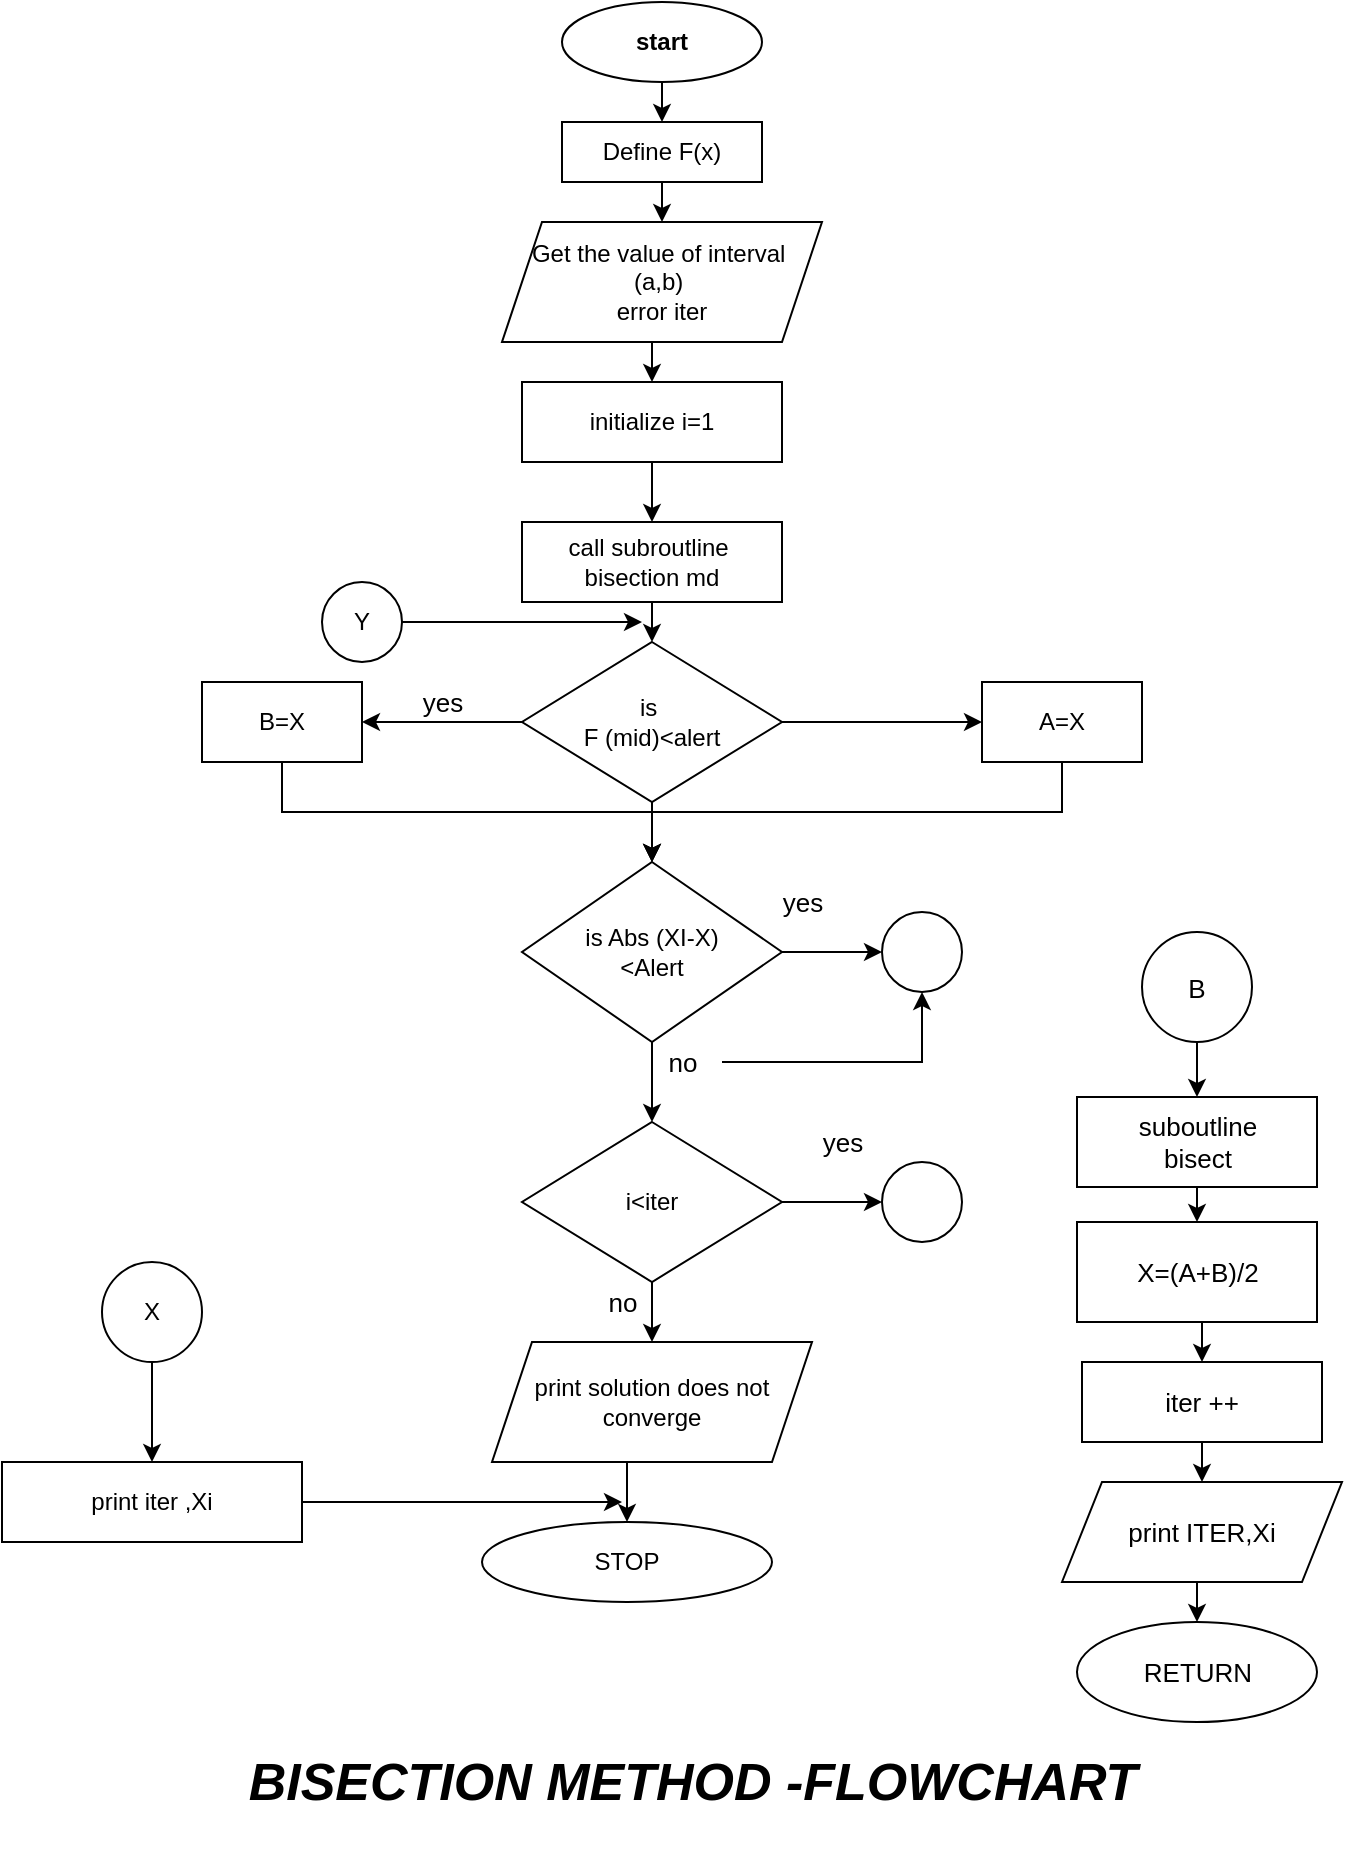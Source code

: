 <mxfile version="20.5.0" type="device"><diagram id="-cU21Stb00Wzwkm2rMQA" name="Page-1"><mxGraphModel dx="1038" dy="579" grid="1" gridSize="10" guides="1" tooltips="1" connect="1" arrows="1" fold="1" page="1" pageScale="1" pageWidth="850" pageHeight="1400" math="0" shadow="0"><root><mxCell id="0"/><mxCell id="1" parent="0"/><mxCell id="38KRQY1FAixpUnTdpQWv-27" style="edgeStyle=orthogonalEdgeStyle;rounded=0;orthogonalLoop=1;jettySize=auto;html=1;exitX=0.5;exitY=1;exitDx=0;exitDy=0;entryX=0.5;entryY=0;entryDx=0;entryDy=0;" edge="1" parent="1" source="38KRQY1FAixpUnTdpQWv-1" target="38KRQY1FAixpUnTdpQWv-13"><mxGeometry relative="1" as="geometry"/></mxCell><mxCell id="38KRQY1FAixpUnTdpQWv-1" value="start" style="ellipse;whiteSpace=wrap;html=1;fontStyle=1;fontFamily=Helvetica;" vertex="1" parent="1"><mxGeometry x="340" y="20" width="100" height="40" as="geometry"/></mxCell><mxCell id="38KRQY1FAixpUnTdpQWv-29" style="edgeStyle=orthogonalEdgeStyle;rounded=0;orthogonalLoop=1;jettySize=auto;html=1;exitX=0.5;exitY=0;exitDx=0;exitDy=0;entryX=0.5;entryY=0;entryDx=0;entryDy=0;" edge="1" parent="1" source="38KRQY1FAixpUnTdpQWv-2" target="38KRQY1FAixpUnTdpQWv-6"><mxGeometry relative="1" as="geometry"/></mxCell><mxCell id="38KRQY1FAixpUnTdpQWv-2" value="Get the value of interval&amp;nbsp;&lt;br&gt;(a,b)&amp;nbsp;&lt;br&gt;error iter" style="shape=parallelogram;perimeter=parallelogramPerimeter;whiteSpace=wrap;html=1;fixedSize=1;direction=west;" vertex="1" parent="1"><mxGeometry x="310" y="130" width="160" height="60" as="geometry"/></mxCell><mxCell id="38KRQY1FAixpUnTdpQWv-30" style="edgeStyle=orthogonalEdgeStyle;rounded=0;orthogonalLoop=1;jettySize=auto;html=1;exitX=0.5;exitY=1;exitDx=0;exitDy=0;entryX=0.5;entryY=0;entryDx=0;entryDy=0;" edge="1" parent="1" source="38KRQY1FAixpUnTdpQWv-6" target="38KRQY1FAixpUnTdpQWv-15"><mxGeometry relative="1" as="geometry"/></mxCell><mxCell id="38KRQY1FAixpUnTdpQWv-6" value="initialize i=1" style="rounded=0;whiteSpace=wrap;html=1;" vertex="1" parent="1"><mxGeometry x="320" y="210" width="130" height="40" as="geometry"/></mxCell><mxCell id="38KRQY1FAixpUnTdpQWv-28" style="edgeStyle=orthogonalEdgeStyle;rounded=0;orthogonalLoop=1;jettySize=auto;html=1;exitX=0.5;exitY=1;exitDx=0;exitDy=0;entryX=0.5;entryY=1;entryDx=0;entryDy=0;" edge="1" parent="1" source="38KRQY1FAixpUnTdpQWv-13" target="38KRQY1FAixpUnTdpQWv-2"><mxGeometry relative="1" as="geometry"/></mxCell><mxCell id="38KRQY1FAixpUnTdpQWv-13" value="Define F(x)" style="rounded=0;whiteSpace=wrap;html=1;" vertex="1" parent="1"><mxGeometry x="340" y="80" width="100" height="30" as="geometry"/></mxCell><mxCell id="38KRQY1FAixpUnTdpQWv-31" style="edgeStyle=orthogonalEdgeStyle;rounded=0;orthogonalLoop=1;jettySize=auto;html=1;exitX=0.5;exitY=1;exitDx=0;exitDy=0;entryX=0.5;entryY=0;entryDx=0;entryDy=0;" edge="1" parent="1" source="38KRQY1FAixpUnTdpQWv-15" target="38KRQY1FAixpUnTdpQWv-16"><mxGeometry relative="1" as="geometry"/></mxCell><mxCell id="38KRQY1FAixpUnTdpQWv-15" value="call subroutline&amp;nbsp;&lt;br&gt;bisection md" style="rounded=0;whiteSpace=wrap;html=1;" vertex="1" parent="1"><mxGeometry x="320" y="280" width="130" height="40" as="geometry"/></mxCell><mxCell id="38KRQY1FAixpUnTdpQWv-32" style="edgeStyle=orthogonalEdgeStyle;rounded=0;orthogonalLoop=1;jettySize=auto;html=1;exitX=0.5;exitY=1;exitDx=0;exitDy=0;entryX=0.5;entryY=0;entryDx=0;entryDy=0;" edge="1" parent="1" source="38KRQY1FAixpUnTdpQWv-16" target="38KRQY1FAixpUnTdpQWv-23"><mxGeometry relative="1" as="geometry"/></mxCell><mxCell id="38KRQY1FAixpUnTdpQWv-51" style="edgeStyle=orthogonalEdgeStyle;rounded=0;orthogonalLoop=1;jettySize=auto;html=1;exitX=0;exitY=0.5;exitDx=0;exitDy=0;entryX=1;entryY=0.5;entryDx=0;entryDy=0;" edge="1" parent="1" source="38KRQY1FAixpUnTdpQWv-16" target="38KRQY1FAixpUnTdpQWv-49"><mxGeometry relative="1" as="geometry"/></mxCell><mxCell id="38KRQY1FAixpUnTdpQWv-52" style="edgeStyle=orthogonalEdgeStyle;rounded=0;orthogonalLoop=1;jettySize=auto;html=1;exitX=1;exitY=0.5;exitDx=0;exitDy=0;entryX=0;entryY=0.5;entryDx=0;entryDy=0;" edge="1" parent="1" source="38KRQY1FAixpUnTdpQWv-16" target="38KRQY1FAixpUnTdpQWv-50"><mxGeometry relative="1" as="geometry"/></mxCell><mxCell id="38KRQY1FAixpUnTdpQWv-16" value="is&amp;nbsp;&lt;br&gt;F (mid)&amp;lt;alert" style="rhombus;whiteSpace=wrap;html=1;" vertex="1" parent="1"><mxGeometry x="320" y="340" width="130" height="80" as="geometry"/></mxCell><mxCell id="38KRQY1FAixpUnTdpQWv-33" style="edgeStyle=orthogonalEdgeStyle;rounded=0;orthogonalLoop=1;jettySize=auto;html=1;exitX=0.5;exitY=1;exitDx=0;exitDy=0;entryX=0.5;entryY=0;entryDx=0;entryDy=0;" edge="1" parent="1" source="38KRQY1FAixpUnTdpQWv-23" target="38KRQY1FAixpUnTdpQWv-24"><mxGeometry relative="1" as="geometry"/></mxCell><mxCell id="38KRQY1FAixpUnTdpQWv-47" style="edgeStyle=orthogonalEdgeStyle;rounded=0;orthogonalLoop=1;jettySize=auto;html=1;exitX=1;exitY=0.5;exitDx=0;exitDy=0;entryX=0;entryY=0.5;entryDx=0;entryDy=0;" edge="1" parent="1" source="38KRQY1FAixpUnTdpQWv-23" target="38KRQY1FAixpUnTdpQWv-41"><mxGeometry relative="1" as="geometry"/></mxCell><mxCell id="38KRQY1FAixpUnTdpQWv-23" value="is Abs (XI-X)&lt;br&gt;&amp;lt;Alert" style="rhombus;whiteSpace=wrap;html=1;" vertex="1" parent="1"><mxGeometry x="320" y="450" width="130" height="90" as="geometry"/></mxCell><mxCell id="38KRQY1FAixpUnTdpQWv-34" style="edgeStyle=orthogonalEdgeStyle;rounded=0;orthogonalLoop=1;jettySize=auto;html=1;exitX=0.5;exitY=1;exitDx=0;exitDy=0;entryX=0.5;entryY=0;entryDx=0;entryDy=0;" edge="1" parent="1" source="38KRQY1FAixpUnTdpQWv-24" target="38KRQY1FAixpUnTdpQWv-25"><mxGeometry relative="1" as="geometry"/></mxCell><mxCell id="38KRQY1FAixpUnTdpQWv-40" style="edgeStyle=orthogonalEdgeStyle;rounded=0;orthogonalLoop=1;jettySize=auto;html=1;exitX=1;exitY=0.5;exitDx=0;exitDy=0;entryX=0;entryY=0.5;entryDx=0;entryDy=0;" edge="1" parent="1" source="38KRQY1FAixpUnTdpQWv-24" target="38KRQY1FAixpUnTdpQWv-39"><mxGeometry relative="1" as="geometry"/></mxCell><mxCell id="38KRQY1FAixpUnTdpQWv-24" value="i&amp;lt;iter" style="rhombus;whiteSpace=wrap;html=1;" vertex="1" parent="1"><mxGeometry x="320" y="580" width="130" height="80" as="geometry"/></mxCell><mxCell id="38KRQY1FAixpUnTdpQWv-35" style="edgeStyle=orthogonalEdgeStyle;rounded=0;orthogonalLoop=1;jettySize=auto;html=1;exitX=0.5;exitY=1;exitDx=0;exitDy=0;entryX=0.5;entryY=0;entryDx=0;entryDy=0;" edge="1" parent="1" source="38KRQY1FAixpUnTdpQWv-25" target="38KRQY1FAixpUnTdpQWv-26"><mxGeometry relative="1" as="geometry"/></mxCell><mxCell id="38KRQY1FAixpUnTdpQWv-25" value="print solution does not converge" style="shape=parallelogram;perimeter=parallelogramPerimeter;whiteSpace=wrap;html=1;fixedSize=1;" vertex="1" parent="1"><mxGeometry x="305" y="690" width="160" height="60" as="geometry"/></mxCell><mxCell id="38KRQY1FAixpUnTdpQWv-26" value="STOP" style="ellipse;whiteSpace=wrap;html=1;" vertex="1" parent="1"><mxGeometry x="300" y="780" width="145" height="40" as="geometry"/></mxCell><mxCell id="38KRQY1FAixpUnTdpQWv-38" style="edgeStyle=orthogonalEdgeStyle;rounded=0;orthogonalLoop=1;jettySize=auto;html=1;exitX=1;exitY=0.5;exitDx=0;exitDy=0;" edge="1" parent="1" source="38KRQY1FAixpUnTdpQWv-36"><mxGeometry relative="1" as="geometry"><mxPoint x="370" y="770" as="targetPoint"/></mxGeometry></mxCell><mxCell id="38KRQY1FAixpUnTdpQWv-36" value="print iter ,Xi" style="rounded=0;whiteSpace=wrap;html=1;" vertex="1" parent="1"><mxGeometry x="60" y="750" width="150" height="40" as="geometry"/></mxCell><mxCell id="38KRQY1FAixpUnTdpQWv-39" value="" style="ellipse;whiteSpace=wrap;html=1;aspect=fixed;" vertex="1" parent="1"><mxGeometry x="500" y="600" width="40" height="40" as="geometry"/></mxCell><mxCell id="38KRQY1FAixpUnTdpQWv-41" value="" style="ellipse;whiteSpace=wrap;html=1;aspect=fixed;" vertex="1" parent="1"><mxGeometry x="500" y="475" width="40" height="40" as="geometry"/></mxCell><mxCell id="38KRQY1FAixpUnTdpQWv-53" style="edgeStyle=orthogonalEdgeStyle;rounded=0;orthogonalLoop=1;jettySize=auto;html=1;exitX=0.5;exitY=1;exitDx=0;exitDy=0;entryX=0.5;entryY=0;entryDx=0;entryDy=0;" edge="1" parent="1" source="38KRQY1FAixpUnTdpQWv-49" target="38KRQY1FAixpUnTdpQWv-23"><mxGeometry relative="1" as="geometry"/></mxCell><mxCell id="38KRQY1FAixpUnTdpQWv-49" value="B=X" style="rounded=0;whiteSpace=wrap;html=1;" vertex="1" parent="1"><mxGeometry x="160" y="360" width="80" height="40" as="geometry"/></mxCell><mxCell id="38KRQY1FAixpUnTdpQWv-54" style="edgeStyle=orthogonalEdgeStyle;rounded=0;orthogonalLoop=1;jettySize=auto;html=1;exitX=0.5;exitY=1;exitDx=0;exitDy=0;" edge="1" parent="1" source="38KRQY1FAixpUnTdpQWv-50" target="38KRQY1FAixpUnTdpQWv-23"><mxGeometry relative="1" as="geometry"/></mxCell><mxCell id="38KRQY1FAixpUnTdpQWv-50" value="A=X" style="rounded=0;whiteSpace=wrap;html=1;" vertex="1" parent="1"><mxGeometry x="550" y="360" width="80" height="40" as="geometry"/></mxCell><mxCell id="38KRQY1FAixpUnTdpQWv-58" style="edgeStyle=orthogonalEdgeStyle;rounded=0;orthogonalLoop=1;jettySize=auto;html=1;exitX=1;exitY=0.5;exitDx=0;exitDy=0;" edge="1" parent="1" source="38KRQY1FAixpUnTdpQWv-55"><mxGeometry relative="1" as="geometry"><mxPoint x="380" y="330" as="targetPoint"/></mxGeometry></mxCell><mxCell id="38KRQY1FAixpUnTdpQWv-55" value="Y" style="ellipse;whiteSpace=wrap;html=1;aspect=fixed;" vertex="1" parent="1"><mxGeometry x="220" y="310" width="40" height="40" as="geometry"/></mxCell><mxCell id="38KRQY1FAixpUnTdpQWv-60" style="edgeStyle=orthogonalEdgeStyle;rounded=0;orthogonalLoop=1;jettySize=auto;html=1;exitX=0.5;exitY=1;exitDx=0;exitDy=0;entryX=0.5;entryY=0;entryDx=0;entryDy=0;" edge="1" parent="1" source="38KRQY1FAixpUnTdpQWv-59" target="38KRQY1FAixpUnTdpQWv-36"><mxGeometry relative="1" as="geometry"/></mxCell><mxCell id="38KRQY1FAixpUnTdpQWv-59" value="X" style="ellipse;whiteSpace=wrap;html=1;aspect=fixed;" vertex="1" parent="1"><mxGeometry x="110" y="650" width="50" height="50" as="geometry"/></mxCell><mxCell id="38KRQY1FAixpUnTdpQWv-63" value="yes" style="text;html=1;align=center;verticalAlign=middle;resizable=0;points=[];autosize=1;strokeColor=none;fillColor=none;fontSize=13;fontFamily=Helvetica;" vertex="1" parent="1"><mxGeometry x="440" y="455" width="40" height="30" as="geometry"/></mxCell><mxCell id="38KRQY1FAixpUnTdpQWv-65" value="" style="edgeStyle=orthogonalEdgeStyle;rounded=0;orthogonalLoop=1;jettySize=auto;html=1;fontFamily=Helvetica;fontSize=13;" edge="1" parent="1" source="38KRQY1FAixpUnTdpQWv-64" target="38KRQY1FAixpUnTdpQWv-41"><mxGeometry relative="1" as="geometry"/></mxCell><mxCell id="38KRQY1FAixpUnTdpQWv-64" value="no" style="text;html=1;align=center;verticalAlign=middle;resizable=0;points=[];autosize=1;strokeColor=none;fillColor=none;fontSize=13;fontFamily=Helvetica;" vertex="1" parent="1"><mxGeometry x="380" y="535" width="40" height="30" as="geometry"/></mxCell><mxCell id="38KRQY1FAixpUnTdpQWv-66" value="yes" style="text;html=1;align=center;verticalAlign=middle;resizable=0;points=[];autosize=1;strokeColor=none;fillColor=none;fontSize=13;fontFamily=Helvetica;" vertex="1" parent="1"><mxGeometry x="460" y="575" width="40" height="30" as="geometry"/></mxCell><mxCell id="38KRQY1FAixpUnTdpQWv-67" value="no" style="text;html=1;align=center;verticalAlign=middle;resizable=0;points=[];autosize=1;strokeColor=none;fillColor=none;fontSize=13;fontFamily=Helvetica;" vertex="1" parent="1"><mxGeometry x="350" y="655" width="40" height="30" as="geometry"/></mxCell><mxCell id="38KRQY1FAixpUnTdpQWv-68" value="yes" style="text;html=1;align=center;verticalAlign=middle;resizable=0;points=[];autosize=1;strokeColor=none;fillColor=none;fontSize=13;fontFamily=Helvetica;" vertex="1" parent="1"><mxGeometry x="260" y="355" width="40" height="30" as="geometry"/></mxCell><mxCell id="38KRQY1FAixpUnTdpQWv-77" style="edgeStyle=orthogonalEdgeStyle;rounded=0;orthogonalLoop=1;jettySize=auto;html=1;exitX=0.5;exitY=1;exitDx=0;exitDy=0;entryX=0.5;entryY=0;entryDx=0;entryDy=0;fontFamily=Helvetica;fontSize=13;" edge="1" parent="1" source="38KRQY1FAixpUnTdpQWv-70" target="38KRQY1FAixpUnTdpQWv-71"><mxGeometry relative="1" as="geometry"/></mxCell><mxCell id="38KRQY1FAixpUnTdpQWv-70" value="B" style="ellipse;whiteSpace=wrap;html=1;aspect=fixed;fontFamily=Helvetica;fontSize=13;" vertex="1" parent="1"><mxGeometry x="630" y="485" width="55" height="55" as="geometry"/></mxCell><mxCell id="38KRQY1FAixpUnTdpQWv-78" style="edgeStyle=orthogonalEdgeStyle;rounded=0;orthogonalLoop=1;jettySize=auto;html=1;exitX=0.5;exitY=1;exitDx=0;exitDy=0;entryX=0.5;entryY=0;entryDx=0;entryDy=0;fontFamily=Helvetica;fontSize=13;" edge="1" parent="1" source="38KRQY1FAixpUnTdpQWv-71" target="38KRQY1FAixpUnTdpQWv-72"><mxGeometry relative="1" as="geometry"/></mxCell><mxCell id="38KRQY1FAixpUnTdpQWv-71" value="suboutline&lt;br&gt;bisect" style="rounded=0;whiteSpace=wrap;html=1;fontFamily=Helvetica;fontSize=13;" vertex="1" parent="1"><mxGeometry x="597.5" y="567.5" width="120" height="45" as="geometry"/></mxCell><mxCell id="38KRQY1FAixpUnTdpQWv-79" style="edgeStyle=orthogonalEdgeStyle;rounded=0;orthogonalLoop=1;jettySize=auto;html=1;exitX=0.5;exitY=1;exitDx=0;exitDy=0;entryX=0.5;entryY=0;entryDx=0;entryDy=0;fontFamily=Helvetica;fontSize=13;" edge="1" parent="1" source="38KRQY1FAixpUnTdpQWv-72" target="38KRQY1FAixpUnTdpQWv-73"><mxGeometry relative="1" as="geometry"/></mxCell><mxCell id="38KRQY1FAixpUnTdpQWv-72" value="X=(A+B)/2" style="rounded=0;whiteSpace=wrap;html=1;fontFamily=Helvetica;fontSize=13;" vertex="1" parent="1"><mxGeometry x="597.5" y="630" width="120" height="50" as="geometry"/></mxCell><mxCell id="38KRQY1FAixpUnTdpQWv-80" style="edgeStyle=orthogonalEdgeStyle;rounded=0;orthogonalLoop=1;jettySize=auto;html=1;exitX=0.5;exitY=1;exitDx=0;exitDy=0;entryX=0.5;entryY=0;entryDx=0;entryDy=0;fontFamily=Helvetica;fontSize=13;" edge="1" parent="1" source="38KRQY1FAixpUnTdpQWv-73" target="38KRQY1FAixpUnTdpQWv-74"><mxGeometry relative="1" as="geometry"/></mxCell><mxCell id="38KRQY1FAixpUnTdpQWv-73" value="iter ++" style="rounded=0;whiteSpace=wrap;html=1;fontFamily=Helvetica;fontSize=13;" vertex="1" parent="1"><mxGeometry x="600" y="700" width="120" height="40" as="geometry"/></mxCell><mxCell id="38KRQY1FAixpUnTdpQWv-81" style="edgeStyle=orthogonalEdgeStyle;rounded=0;orthogonalLoop=1;jettySize=auto;html=1;exitX=0.5;exitY=1;exitDx=0;exitDy=0;entryX=0.5;entryY=0;entryDx=0;entryDy=0;fontFamily=Helvetica;fontSize=13;" edge="1" parent="1" source="38KRQY1FAixpUnTdpQWv-74" target="38KRQY1FAixpUnTdpQWv-75"><mxGeometry relative="1" as="geometry"/></mxCell><mxCell id="38KRQY1FAixpUnTdpQWv-74" value="print ITER,Xi" style="shape=parallelogram;perimeter=parallelogramPerimeter;whiteSpace=wrap;html=1;fixedSize=1;fontFamily=Helvetica;fontSize=13;" vertex="1" parent="1"><mxGeometry x="590" y="760" width="140" height="50" as="geometry"/></mxCell><mxCell id="38KRQY1FAixpUnTdpQWv-75" value="RETURN" style="ellipse;whiteSpace=wrap;html=1;fontFamily=Helvetica;fontSize=13;" vertex="1" parent="1"><mxGeometry x="597.5" y="830" width="120" height="50" as="geometry"/></mxCell><mxCell id="38KRQY1FAixpUnTdpQWv-82" value="&lt;h1&gt;&lt;i&gt;BISECTION METHOD -FLOWCHART&lt;/i&gt;&lt;/h1&gt;" style="text;html=1;align=center;verticalAlign=middle;resizable=0;points=[];autosize=1;strokeColor=none;fillColor=none;fontSize=13;fontFamily=Helvetica;" vertex="1" parent="1"><mxGeometry x="170" y="870" width="470" height="80" as="geometry"/></mxCell></root></mxGraphModel></diagram></mxfile>